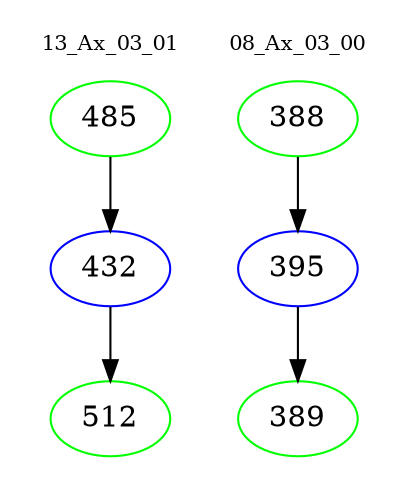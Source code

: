 digraph{
subgraph cluster_0 {
color = white
label = "13_Ax_03_01";
fontsize=10;
T0_485 [label="485", color="green"]
T0_485 -> T0_432 [color="black"]
T0_432 [label="432", color="blue"]
T0_432 -> T0_512 [color="black"]
T0_512 [label="512", color="green"]
}
subgraph cluster_1 {
color = white
label = "08_Ax_03_00";
fontsize=10;
T1_388 [label="388", color="green"]
T1_388 -> T1_395 [color="black"]
T1_395 [label="395", color="blue"]
T1_395 -> T1_389 [color="black"]
T1_389 [label="389", color="green"]
}
}
